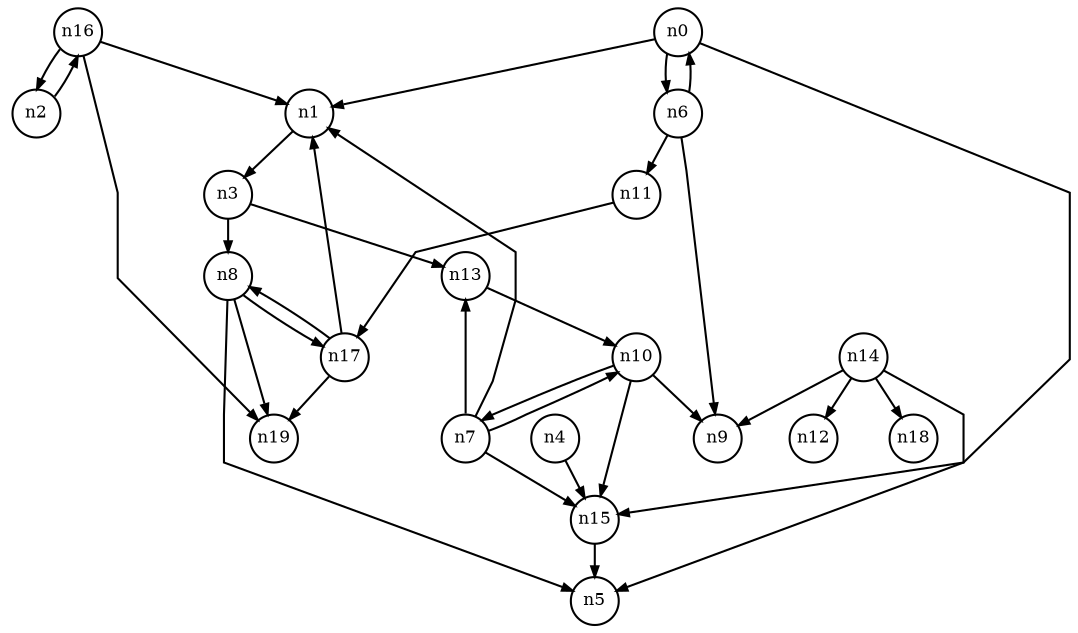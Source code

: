 digraph G{
splines=polyline;
ranksep=0.22;
nodesep=0.22;
nodesize=0.16;
fontsize=8
edge [arrowsize=0.5]
node [fontsize=8 shape=circle width=0.32 fixedsize=shape];

n1 -> n3
n0 -> n1
n0 -> n6
n0 -> n15
n6 -> n9
n6 -> n11
n6 -> n0
n15 -> n5
n8 -> n5
n8 -> n17
n8 -> n19
n3 -> n8
n3 -> n13
n13 -> n10
n4 -> n15
n11 -> n17
n7 -> n1
n7 -> n13
n7 -> n15
n7 -> n10
n17 -> n1
n17 -> n19
n17 -> n8
n10 -> n7
n10 -> n9
n10 -> n15
n14 -> n5
n14 -> n9
n14 -> n12
n14 -> n18
n16 -> n1
n16 -> n2
n16 -> n19
n2 -> n16
}
